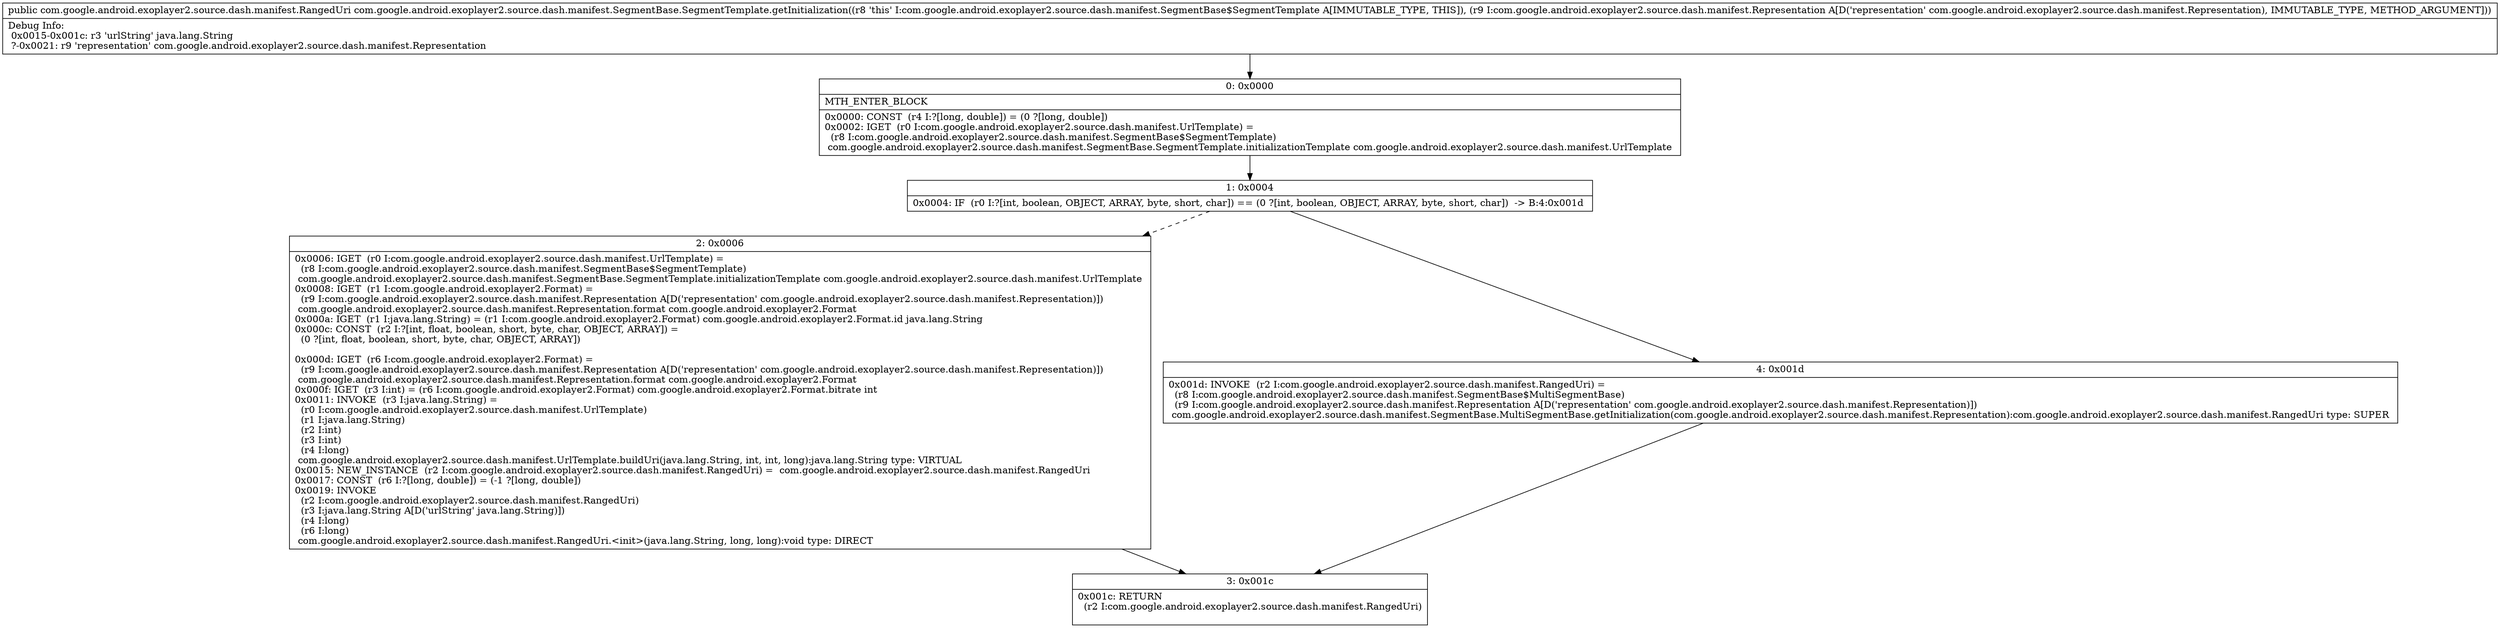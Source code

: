 digraph "CFG forcom.google.android.exoplayer2.source.dash.manifest.SegmentBase.SegmentTemplate.getInitialization(Lcom\/google\/android\/exoplayer2\/source\/dash\/manifest\/Representation;)Lcom\/google\/android\/exoplayer2\/source\/dash\/manifest\/RangedUri;" {
Node_0 [shape=record,label="{0\:\ 0x0000|MTH_ENTER_BLOCK\l|0x0000: CONST  (r4 I:?[long, double]) = (0 ?[long, double]) \l0x0002: IGET  (r0 I:com.google.android.exoplayer2.source.dash.manifest.UrlTemplate) = \l  (r8 I:com.google.android.exoplayer2.source.dash.manifest.SegmentBase$SegmentTemplate)\l com.google.android.exoplayer2.source.dash.manifest.SegmentBase.SegmentTemplate.initializationTemplate com.google.android.exoplayer2.source.dash.manifest.UrlTemplate \l}"];
Node_1 [shape=record,label="{1\:\ 0x0004|0x0004: IF  (r0 I:?[int, boolean, OBJECT, ARRAY, byte, short, char]) == (0 ?[int, boolean, OBJECT, ARRAY, byte, short, char])  \-\> B:4:0x001d \l}"];
Node_2 [shape=record,label="{2\:\ 0x0006|0x0006: IGET  (r0 I:com.google.android.exoplayer2.source.dash.manifest.UrlTemplate) = \l  (r8 I:com.google.android.exoplayer2.source.dash.manifest.SegmentBase$SegmentTemplate)\l com.google.android.exoplayer2.source.dash.manifest.SegmentBase.SegmentTemplate.initializationTemplate com.google.android.exoplayer2.source.dash.manifest.UrlTemplate \l0x0008: IGET  (r1 I:com.google.android.exoplayer2.Format) = \l  (r9 I:com.google.android.exoplayer2.source.dash.manifest.Representation A[D('representation' com.google.android.exoplayer2.source.dash.manifest.Representation)])\l com.google.android.exoplayer2.source.dash.manifest.Representation.format com.google.android.exoplayer2.Format \l0x000a: IGET  (r1 I:java.lang.String) = (r1 I:com.google.android.exoplayer2.Format) com.google.android.exoplayer2.Format.id java.lang.String \l0x000c: CONST  (r2 I:?[int, float, boolean, short, byte, char, OBJECT, ARRAY]) = \l  (0 ?[int, float, boolean, short, byte, char, OBJECT, ARRAY])\l \l0x000d: IGET  (r6 I:com.google.android.exoplayer2.Format) = \l  (r9 I:com.google.android.exoplayer2.source.dash.manifest.Representation A[D('representation' com.google.android.exoplayer2.source.dash.manifest.Representation)])\l com.google.android.exoplayer2.source.dash.manifest.Representation.format com.google.android.exoplayer2.Format \l0x000f: IGET  (r3 I:int) = (r6 I:com.google.android.exoplayer2.Format) com.google.android.exoplayer2.Format.bitrate int \l0x0011: INVOKE  (r3 I:java.lang.String) = \l  (r0 I:com.google.android.exoplayer2.source.dash.manifest.UrlTemplate)\l  (r1 I:java.lang.String)\l  (r2 I:int)\l  (r3 I:int)\l  (r4 I:long)\l com.google.android.exoplayer2.source.dash.manifest.UrlTemplate.buildUri(java.lang.String, int, int, long):java.lang.String type: VIRTUAL \l0x0015: NEW_INSTANCE  (r2 I:com.google.android.exoplayer2.source.dash.manifest.RangedUri) =  com.google.android.exoplayer2.source.dash.manifest.RangedUri \l0x0017: CONST  (r6 I:?[long, double]) = (\-1 ?[long, double]) \l0x0019: INVOKE  \l  (r2 I:com.google.android.exoplayer2.source.dash.manifest.RangedUri)\l  (r3 I:java.lang.String A[D('urlString' java.lang.String)])\l  (r4 I:long)\l  (r6 I:long)\l com.google.android.exoplayer2.source.dash.manifest.RangedUri.\<init\>(java.lang.String, long, long):void type: DIRECT \l}"];
Node_3 [shape=record,label="{3\:\ 0x001c|0x001c: RETURN  \l  (r2 I:com.google.android.exoplayer2.source.dash.manifest.RangedUri)\l \l}"];
Node_4 [shape=record,label="{4\:\ 0x001d|0x001d: INVOKE  (r2 I:com.google.android.exoplayer2.source.dash.manifest.RangedUri) = \l  (r8 I:com.google.android.exoplayer2.source.dash.manifest.SegmentBase$MultiSegmentBase)\l  (r9 I:com.google.android.exoplayer2.source.dash.manifest.Representation A[D('representation' com.google.android.exoplayer2.source.dash.manifest.Representation)])\l com.google.android.exoplayer2.source.dash.manifest.SegmentBase.MultiSegmentBase.getInitialization(com.google.android.exoplayer2.source.dash.manifest.Representation):com.google.android.exoplayer2.source.dash.manifest.RangedUri type: SUPER \l}"];
MethodNode[shape=record,label="{public com.google.android.exoplayer2.source.dash.manifest.RangedUri com.google.android.exoplayer2.source.dash.manifest.SegmentBase.SegmentTemplate.getInitialization((r8 'this' I:com.google.android.exoplayer2.source.dash.manifest.SegmentBase$SegmentTemplate A[IMMUTABLE_TYPE, THIS]), (r9 I:com.google.android.exoplayer2.source.dash.manifest.Representation A[D('representation' com.google.android.exoplayer2.source.dash.manifest.Representation), IMMUTABLE_TYPE, METHOD_ARGUMENT]))  | Debug Info:\l  0x0015\-0x001c: r3 'urlString' java.lang.String\l  ?\-0x0021: r9 'representation' com.google.android.exoplayer2.source.dash.manifest.Representation\l}"];
MethodNode -> Node_0;
Node_0 -> Node_1;
Node_1 -> Node_2[style=dashed];
Node_1 -> Node_4;
Node_2 -> Node_3;
Node_4 -> Node_3;
}

